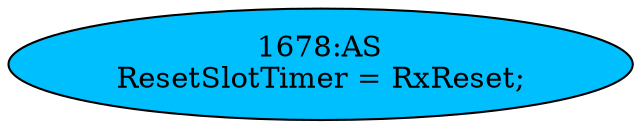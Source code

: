 strict digraph "" {
	node [label="\N"];
	"1678:AS"	 [ast="<pyverilog.vparser.ast.Assign object at 0x7f37fb687f50>",
		def_var="['ResetSlotTimer']",
		fillcolor=deepskyblue,
		label="1678:AS
ResetSlotTimer = RxReset;",
		statements="[]",
		style=filled,
		typ=Assign,
		use_var="['RxReset']"];
}
